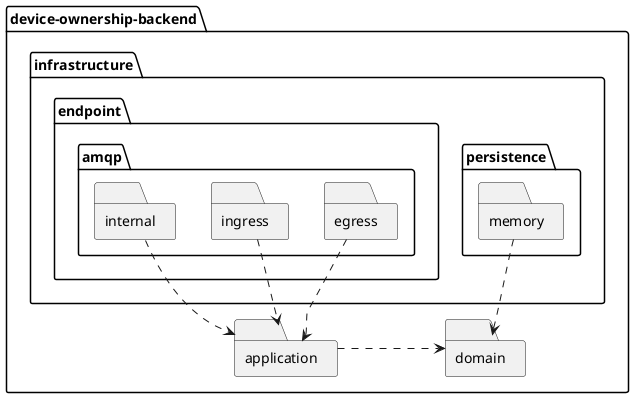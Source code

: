 @startuml device-ownership-backend

folder "device-ownership-backend" {
    folder "application" as APP
    folder "domain" as DOM
    folder "infrastructure" as INFRA {
        folder "endpoint" as ENDPOINT {
            folder "amqp" as AMQP {
                folder "egress" as EGRESS
                folder "ingress" as INGRESS
                folder "internal" as INTERNAL
            }
        }
        folder "persistence" as PERS {
            folder "memory" as MEM
        }
    }

    EGRESS ..> APP
    INGRESS ..> APP
    INTERNAL ..> APP
    APP .> DOM
    MEM ..> DOM
}

@enduml
